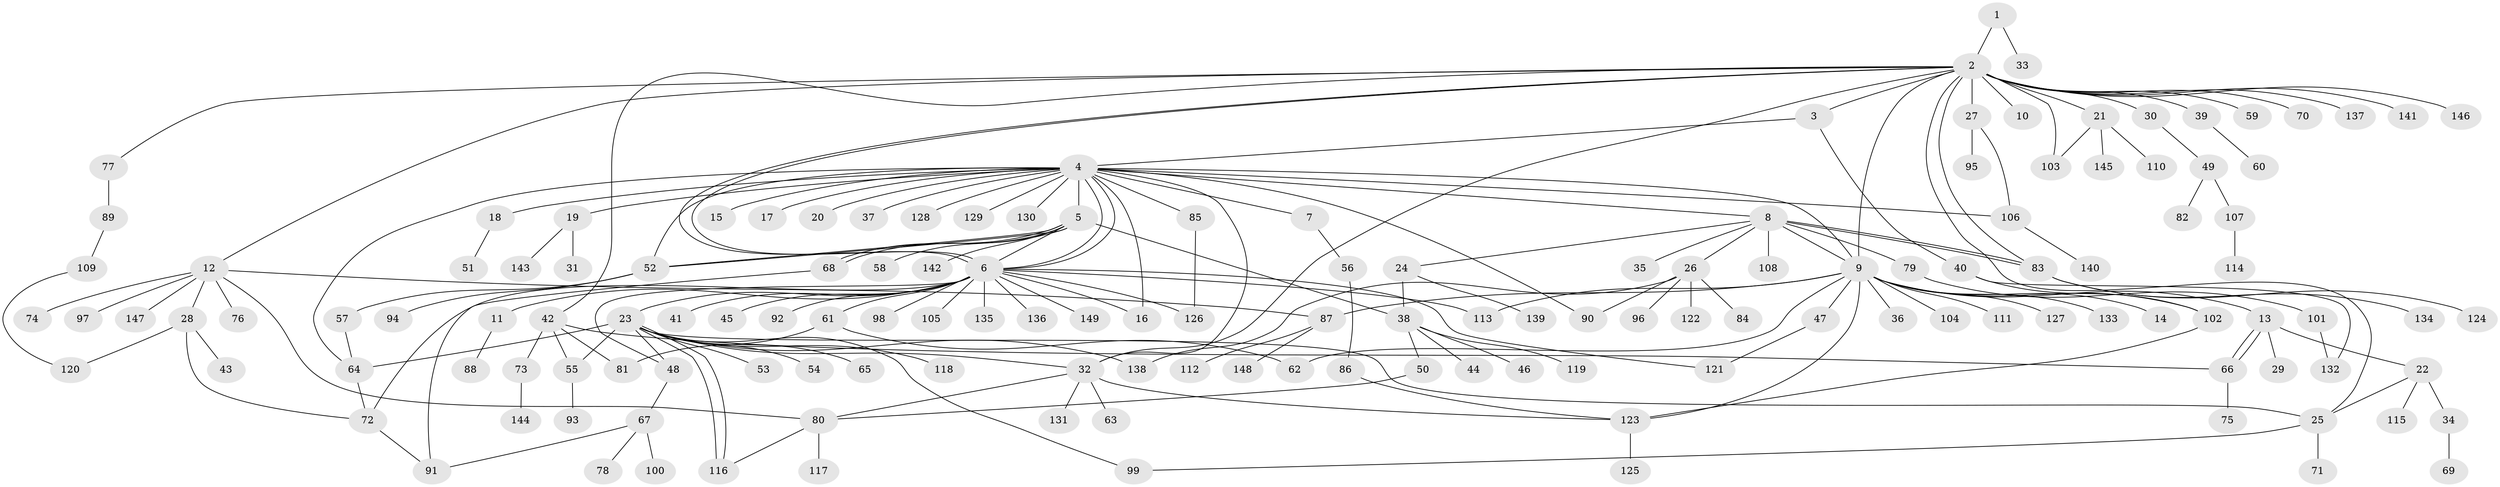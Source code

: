 // Generated by graph-tools (version 1.1) at 2025/14/03/09/25 04:14:22]
// undirected, 149 vertices, 196 edges
graph export_dot {
graph [start="1"]
  node [color=gray90,style=filled];
  1;
  2;
  3;
  4;
  5;
  6;
  7;
  8;
  9;
  10;
  11;
  12;
  13;
  14;
  15;
  16;
  17;
  18;
  19;
  20;
  21;
  22;
  23;
  24;
  25;
  26;
  27;
  28;
  29;
  30;
  31;
  32;
  33;
  34;
  35;
  36;
  37;
  38;
  39;
  40;
  41;
  42;
  43;
  44;
  45;
  46;
  47;
  48;
  49;
  50;
  51;
  52;
  53;
  54;
  55;
  56;
  57;
  58;
  59;
  60;
  61;
  62;
  63;
  64;
  65;
  66;
  67;
  68;
  69;
  70;
  71;
  72;
  73;
  74;
  75;
  76;
  77;
  78;
  79;
  80;
  81;
  82;
  83;
  84;
  85;
  86;
  87;
  88;
  89;
  90;
  91;
  92;
  93;
  94;
  95;
  96;
  97;
  98;
  99;
  100;
  101;
  102;
  103;
  104;
  105;
  106;
  107;
  108;
  109;
  110;
  111;
  112;
  113;
  114;
  115;
  116;
  117;
  118;
  119;
  120;
  121;
  122;
  123;
  124;
  125;
  126;
  127;
  128;
  129;
  130;
  131;
  132;
  133;
  134;
  135;
  136;
  137;
  138;
  139;
  140;
  141;
  142;
  143;
  144;
  145;
  146;
  147;
  148;
  149;
  1 -- 2;
  1 -- 33;
  2 -- 3;
  2 -- 6;
  2 -- 6;
  2 -- 9;
  2 -- 10;
  2 -- 12;
  2 -- 21;
  2 -- 25;
  2 -- 27;
  2 -- 30;
  2 -- 32;
  2 -- 39;
  2 -- 42;
  2 -- 59;
  2 -- 70;
  2 -- 77;
  2 -- 83;
  2 -- 103;
  2 -- 137;
  2 -- 141;
  2 -- 146;
  3 -- 4;
  3 -- 40;
  4 -- 5;
  4 -- 6;
  4 -- 6;
  4 -- 7;
  4 -- 8;
  4 -- 9;
  4 -- 15;
  4 -- 16;
  4 -- 17;
  4 -- 18;
  4 -- 19;
  4 -- 20;
  4 -- 32;
  4 -- 37;
  4 -- 52;
  4 -- 64;
  4 -- 85;
  4 -- 90;
  4 -- 106;
  4 -- 128;
  4 -- 129;
  4 -- 130;
  5 -- 6;
  5 -- 38;
  5 -- 52;
  5 -- 52;
  5 -- 58;
  5 -- 68;
  5 -- 68;
  5 -- 142;
  6 -- 11;
  6 -- 16;
  6 -- 23;
  6 -- 41;
  6 -- 45;
  6 -- 48;
  6 -- 61;
  6 -- 72;
  6 -- 92;
  6 -- 98;
  6 -- 105;
  6 -- 113;
  6 -- 121;
  6 -- 126;
  6 -- 135;
  6 -- 136;
  6 -- 149;
  7 -- 56;
  8 -- 9;
  8 -- 24;
  8 -- 26;
  8 -- 35;
  8 -- 79;
  8 -- 83;
  8 -- 83;
  8 -- 108;
  9 -- 13;
  9 -- 14;
  9 -- 36;
  9 -- 47;
  9 -- 62;
  9 -- 87;
  9 -- 102;
  9 -- 104;
  9 -- 111;
  9 -- 113;
  9 -- 123;
  9 -- 127;
  9 -- 133;
  11 -- 88;
  12 -- 28;
  12 -- 74;
  12 -- 76;
  12 -- 80;
  12 -- 87;
  12 -- 97;
  12 -- 147;
  13 -- 22;
  13 -- 29;
  13 -- 66;
  13 -- 66;
  18 -- 51;
  19 -- 31;
  19 -- 143;
  21 -- 103;
  21 -- 110;
  21 -- 145;
  22 -- 25;
  22 -- 34;
  22 -- 115;
  23 -- 25;
  23 -- 32;
  23 -- 48;
  23 -- 53;
  23 -- 54;
  23 -- 55;
  23 -- 64;
  23 -- 65;
  23 -- 99;
  23 -- 116;
  23 -- 116;
  23 -- 118;
  23 -- 138;
  24 -- 38;
  24 -- 139;
  25 -- 71;
  25 -- 99;
  26 -- 84;
  26 -- 90;
  26 -- 96;
  26 -- 122;
  26 -- 138;
  27 -- 95;
  27 -- 106;
  28 -- 43;
  28 -- 72;
  28 -- 120;
  30 -- 49;
  32 -- 63;
  32 -- 80;
  32 -- 123;
  32 -- 131;
  34 -- 69;
  38 -- 44;
  38 -- 46;
  38 -- 50;
  38 -- 119;
  39 -- 60;
  40 -- 102;
  40 -- 132;
  42 -- 55;
  42 -- 66;
  42 -- 73;
  42 -- 81;
  47 -- 121;
  48 -- 67;
  49 -- 82;
  49 -- 107;
  50 -- 80;
  52 -- 57;
  52 -- 94;
  55 -- 93;
  56 -- 86;
  57 -- 64;
  61 -- 62;
  61 -- 81;
  64 -- 72;
  66 -- 75;
  67 -- 78;
  67 -- 91;
  67 -- 100;
  68 -- 91;
  72 -- 91;
  73 -- 144;
  77 -- 89;
  79 -- 101;
  80 -- 116;
  80 -- 117;
  83 -- 124;
  83 -- 134;
  85 -- 126;
  86 -- 123;
  87 -- 112;
  87 -- 148;
  89 -- 109;
  101 -- 132;
  102 -- 123;
  106 -- 140;
  107 -- 114;
  109 -- 120;
  123 -- 125;
}
